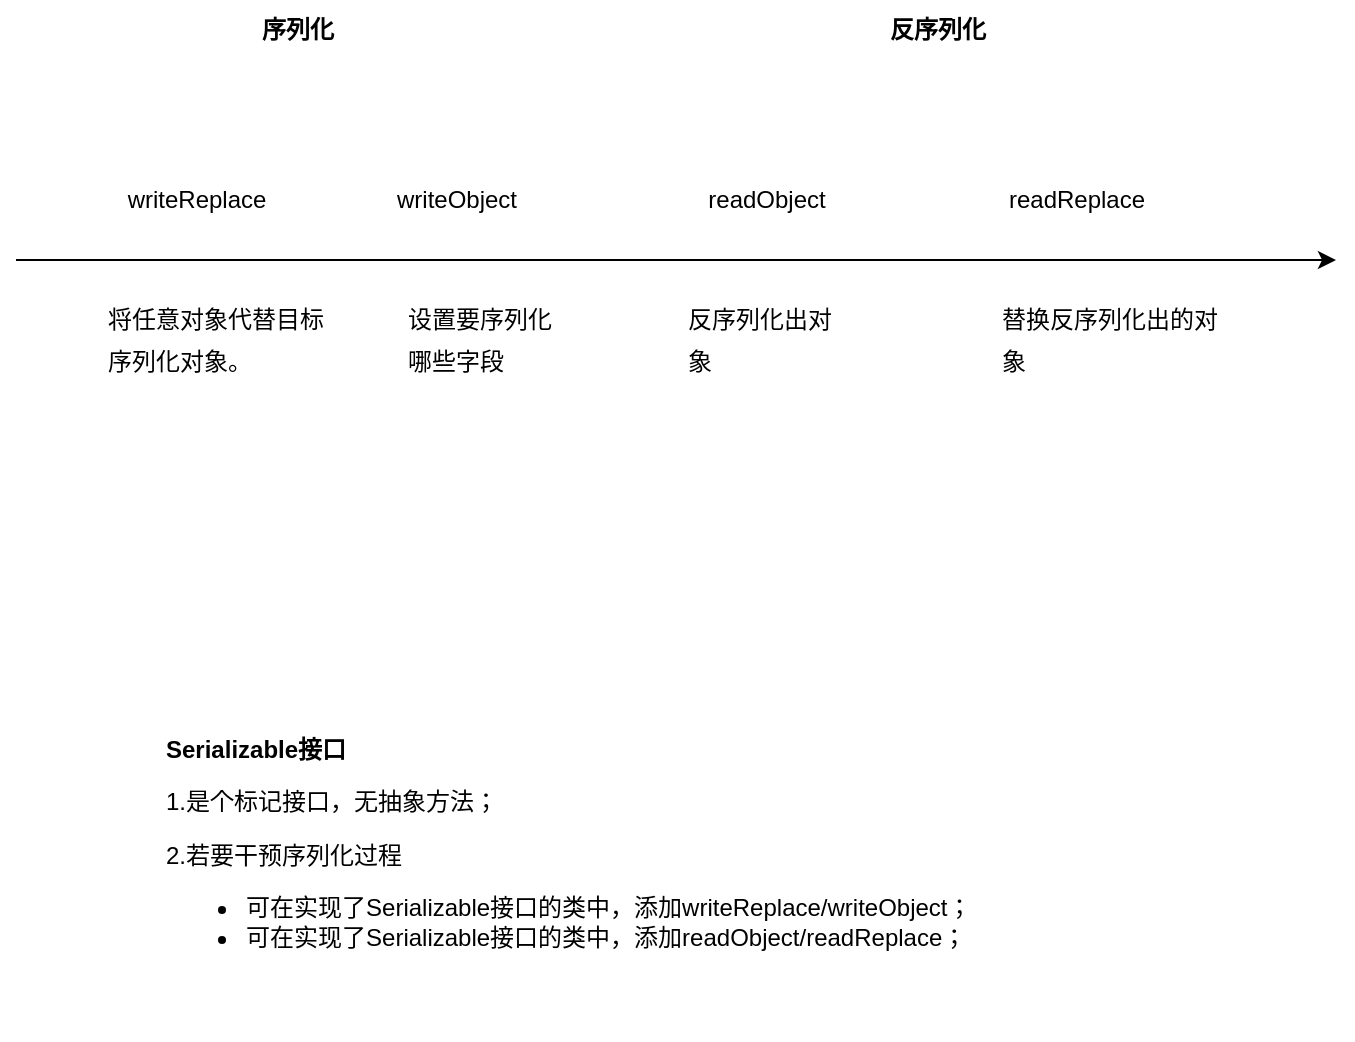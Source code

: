 <mxfile version="20.7.4" type="github">
  <diagram id="ZNxM2G3rRZDFVdf5SpDk" name="第 1 页">
    <mxGraphModel dx="1242" dy="705" grid="1" gridSize="10" guides="1" tooltips="1" connect="1" arrows="1" fold="1" page="1" pageScale="1" pageWidth="827" pageHeight="1169" math="0" shadow="0">
      <root>
        <mxCell id="0" />
        <mxCell id="1" parent="0" />
        <mxCell id="UzNGKg4tsw6Y8r-9Y7HO-1" value="" style="endArrow=classic;html=1;rounded=0;fontSize=12;" edge="1" parent="1">
          <mxGeometry width="50" height="50" relative="1" as="geometry">
            <mxPoint x="100" y="360" as="sourcePoint" />
            <mxPoint x="760" y="360" as="targetPoint" />
          </mxGeometry>
        </mxCell>
        <mxCell id="UzNGKg4tsw6Y8r-9Y7HO-2" value="&lt;b&gt;序列化&lt;/b&gt;" style="text;html=1;strokeColor=none;fillColor=none;align=center;verticalAlign=middle;whiteSpace=wrap;rounded=0;fontSize=12;" vertex="1" parent="1">
          <mxGeometry x="210" y="230" width="62" height="30" as="geometry" />
        </mxCell>
        <mxCell id="UzNGKg4tsw6Y8r-9Y7HO-3" value="反序列化" style="text;html=1;strokeColor=none;fillColor=none;align=center;verticalAlign=middle;whiteSpace=wrap;rounded=0;fontSize=12;fontStyle=1" vertex="1" parent="1">
          <mxGeometry x="530" y="230" width="62" height="30" as="geometry" />
        </mxCell>
        <mxCell id="UzNGKg4tsw6Y8r-9Y7HO-6" value="&lt;h1 style=&quot;font-size: 12px;&quot;&gt;&lt;span style=&quot;font-size: 12px;&quot;&gt;Serializable接口&lt;/span&gt;&lt;br style=&quot;font-size: 12px;&quot;&gt;&lt;/h1&gt;&lt;p style=&quot;font-size: 12px;&quot;&gt;1.是个标记接口，无抽象方法；&lt;/p&gt;&lt;p style=&quot;font-size: 12px;&quot;&gt;2.若要干预序列化过程&lt;/p&gt;&lt;p style=&quot;font-size: 12px;&quot;&gt;&lt;/p&gt;&lt;ul style=&quot;font-size: 12px;&quot;&gt;&lt;li style=&quot;font-size: 12px;&quot;&gt;可在实现了&lt;span style=&quot;background-color: initial; font-size: 12px;&quot;&gt;Serializable接口的类中，添加writeReplace/writeObject；&lt;/span&gt;&lt;/li&gt;&lt;li style=&quot;font-size: 12px;&quot;&gt;可在实现了&lt;span style=&quot;border-color: var(--border-color); background-color: initial; font-size: 12px;&quot;&gt;Serializable接口的类中，添加readObject/readReplace；&lt;/span&gt;&lt;/li&gt;&lt;/ul&gt;&lt;p style=&quot;font-size: 12px;&quot;&gt;&lt;/p&gt;" style="text;html=1;strokeColor=none;fillColor=none;spacing=5;spacingTop=-20;whiteSpace=wrap;overflow=hidden;rounded=0;fontSize=12;" vertex="1" parent="1">
          <mxGeometry x="170" y="600" width="520" height="150" as="geometry" />
        </mxCell>
        <mxCell id="UzNGKg4tsw6Y8r-9Y7HO-7" value="&lt;meta charset=&quot;utf-8&quot; style=&quot;font-size: 12px;&quot;&gt;&lt;article data-content=&quot;[{&amp;quot;type&amp;quot;:&amp;quot;block&amp;quot;,&amp;quot;id&amp;quot;:&amp;quot;h9pv-1676794430915&amp;quot;,&amp;quot;name&amp;quot;:&amp;quot;paragraph&amp;quot;,&amp;quot;data&amp;quot;:{&amp;quot;style&amp;quot;:{}},&amp;quot;nodes&amp;quot;:[{&amp;quot;type&amp;quot;:&amp;quot;text&amp;quot;,&amp;quot;id&amp;quot;:&amp;quot;i8FP-1676794430914&amp;quot;,&amp;quot;leaves&amp;quot;:[{&amp;quot;text&amp;quot;:&amp;quot;writeReplace&amp;quot;,&amp;quot;marks&amp;quot;:[]}]}],&amp;quot;state&amp;quot;:{}}]&quot; style=&quot;font-size: 12px;&quot;&gt;&lt;div style=&quot;line-height: 1.75; font-size: 12px; text-align: left;&quot;&gt;writeReplace&lt;/div&gt;&lt;/article&gt;" style="text;html=1;align=center;verticalAlign=middle;resizable=0;points=[];autosize=1;strokeColor=none;fillColor=none;fontSize=12;" vertex="1" parent="1">
          <mxGeometry x="145" y="315" width="90" height="30" as="geometry" />
        </mxCell>
        <mxCell id="UzNGKg4tsw6Y8r-9Y7HO-8" value="&lt;article data-content=&quot;[{&amp;quot;type&amp;quot;:&amp;quot;block&amp;quot;,&amp;quot;id&amp;quot;:&amp;quot;h9pv-1676794430915&amp;quot;,&amp;quot;name&amp;quot;:&amp;quot;paragraph&amp;quot;,&amp;quot;data&amp;quot;:{&amp;quot;style&amp;quot;:{}},&amp;quot;nodes&amp;quot;:[{&amp;quot;type&amp;quot;:&amp;quot;text&amp;quot;,&amp;quot;id&amp;quot;:&amp;quot;i8FP-1676794430914&amp;quot;,&amp;quot;leaves&amp;quot;:[{&amp;quot;text&amp;quot;:&amp;quot;writeReplace&amp;quot;,&amp;quot;marks&amp;quot;:[]}]}],&amp;quot;state&amp;quot;:{}}]&quot; style=&quot;font-size: 12px;&quot;&gt;&lt;div style=&quot;line-height: 1.75; font-size: 12px; text-align: left;&quot;&gt;writeObject&lt;/div&gt;&lt;/article&gt;" style="text;html=1;align=center;verticalAlign=middle;resizable=0;points=[];autosize=1;strokeColor=none;fillColor=none;fontSize=12;" vertex="1" parent="1">
          <mxGeometry x="280" y="315" width="80" height="30" as="geometry" />
        </mxCell>
        <mxCell id="UzNGKg4tsw6Y8r-9Y7HO-9" value="&lt;article data-content=&quot;[{&amp;quot;type&amp;quot;:&amp;quot;block&amp;quot;,&amp;quot;id&amp;quot;:&amp;quot;h9pv-1676794430915&amp;quot;,&amp;quot;name&amp;quot;:&amp;quot;paragraph&amp;quot;,&amp;quot;data&amp;quot;:{&amp;quot;style&amp;quot;:{}},&amp;quot;nodes&amp;quot;:[{&amp;quot;type&amp;quot;:&amp;quot;text&amp;quot;,&amp;quot;id&amp;quot;:&amp;quot;i8FP-1676794430914&amp;quot;,&amp;quot;leaves&amp;quot;:[{&amp;quot;text&amp;quot;:&amp;quot;writeReplace&amp;quot;,&amp;quot;marks&amp;quot;:[]}]}],&amp;quot;state&amp;quot;:{}}]&quot; style=&quot;font-size: 12px;&quot;&gt;&lt;div style=&quot;line-height: 1.75; font-size: 12px; text-align: left;&quot;&gt;readObject&lt;/div&gt;&lt;/article&gt;" style="text;html=1;align=center;verticalAlign=middle;resizable=0;points=[];autosize=1;strokeColor=none;fillColor=none;fontSize=12;" vertex="1" parent="1">
          <mxGeometry x="435" y="315" width="80" height="30" as="geometry" />
        </mxCell>
        <mxCell id="UzNGKg4tsw6Y8r-9Y7HO-10" value="&lt;article data-content=&quot;[{&amp;quot;type&amp;quot;:&amp;quot;block&amp;quot;,&amp;quot;id&amp;quot;:&amp;quot;h9pv-1676794430915&amp;quot;,&amp;quot;name&amp;quot;:&amp;quot;paragraph&amp;quot;,&amp;quot;data&amp;quot;:{&amp;quot;style&amp;quot;:{}},&amp;quot;nodes&amp;quot;:[{&amp;quot;type&amp;quot;:&amp;quot;text&amp;quot;,&amp;quot;id&amp;quot;:&amp;quot;i8FP-1676794430914&amp;quot;,&amp;quot;leaves&amp;quot;:[{&amp;quot;text&amp;quot;:&amp;quot;writeReplace&amp;quot;,&amp;quot;marks&amp;quot;:[]}]}],&amp;quot;state&amp;quot;:{}}]&quot; style=&quot;font-size: 12px;&quot;&gt;&lt;div style=&quot;line-height: 1.75; font-size: 12px; text-align: left;&quot;&gt;readReplace&lt;/div&gt;&lt;/article&gt;" style="text;html=1;align=center;verticalAlign=middle;resizable=0;points=[];autosize=1;strokeColor=none;fillColor=none;fontSize=12;" vertex="1" parent="1">
          <mxGeometry x="585" y="315" width="90" height="30" as="geometry" />
        </mxCell>
        <mxCell id="UzNGKg4tsw6Y8r-9Y7HO-11" value="&lt;article data-content=&quot;[{&amp;quot;type&amp;quot;:&amp;quot;block&amp;quot;,&amp;quot;id&amp;quot;:&amp;quot;NLdC-1676794239760&amp;quot;,&amp;quot;name&amp;quot;:&amp;quot;paragraph&amp;quot;,&amp;quot;data&amp;quot;:{&amp;quot;version&amp;quot;:1,&amp;quot;style&amp;quot;:{}},&amp;quot;nodes&amp;quot;:[{&amp;quot;type&amp;quot;:&amp;quot;text&amp;quot;,&amp;quot;id&amp;quot;:&amp;quot;OHDT-1676794239759&amp;quot;,&amp;quot;leaves&amp;quot;:[{&amp;quot;text&amp;quot;:&amp;quot;将任意对象代替目标序列化对象。&amp;quot;,&amp;quot;marks&amp;quot;:[]}]}],&amp;quot;state&amp;quot;:{}}]&quot; style=&quot;font-size: 12px;&quot;&gt;&lt;div style=&quot;line-height: 1.75; font-size: 12px; text-align: left;&quot;&gt;将任意对象代替目标序列化对象。&lt;/div&gt;&lt;/article&gt;" style="text;html=1;strokeColor=none;fillColor=none;align=center;verticalAlign=middle;whiteSpace=wrap;rounded=0;fontSize=12;" vertex="1" parent="1">
          <mxGeometry x="145" y="390" width="120" height="20" as="geometry" />
        </mxCell>
        <mxCell id="UzNGKg4tsw6Y8r-9Y7HO-13" value="&lt;article data-content=&quot;[{&amp;quot;type&amp;quot;:&amp;quot;block&amp;quot;,&amp;quot;id&amp;quot;:&amp;quot;NLdC-1676794239760&amp;quot;,&amp;quot;name&amp;quot;:&amp;quot;paragraph&amp;quot;,&amp;quot;data&amp;quot;:{&amp;quot;version&amp;quot;:1,&amp;quot;style&amp;quot;:{}},&amp;quot;nodes&amp;quot;:[{&amp;quot;type&amp;quot;:&amp;quot;text&amp;quot;,&amp;quot;id&amp;quot;:&amp;quot;OHDT-1676794239759&amp;quot;,&amp;quot;leaves&amp;quot;:[{&amp;quot;text&amp;quot;:&amp;quot;将任意对象代替目标序列化对象。&amp;quot;,&amp;quot;marks&amp;quot;:[]}]}],&amp;quot;state&amp;quot;:{}}]&quot; style=&quot;font-size: 12px;&quot;&gt;&lt;div style=&quot;line-height: 1.75; font-size: 12px; text-align: left;&quot;&gt;反序列化出对象&lt;/div&gt;&lt;/article&gt;" style="text;html=1;strokeColor=none;fillColor=none;align=center;verticalAlign=middle;whiteSpace=wrap;rounded=0;fontSize=12;" vertex="1" parent="1">
          <mxGeometry x="435" y="390" width="85" height="20" as="geometry" />
        </mxCell>
        <mxCell id="UzNGKg4tsw6Y8r-9Y7HO-14" value="&lt;article data-content=&quot;[{&amp;quot;type&amp;quot;:&amp;quot;block&amp;quot;,&amp;quot;id&amp;quot;:&amp;quot;NLdC-1676794239760&amp;quot;,&amp;quot;name&amp;quot;:&amp;quot;paragraph&amp;quot;,&amp;quot;data&amp;quot;:{&amp;quot;version&amp;quot;:1,&amp;quot;style&amp;quot;:{}},&amp;quot;nodes&amp;quot;:[{&amp;quot;type&amp;quot;:&amp;quot;text&amp;quot;,&amp;quot;id&amp;quot;:&amp;quot;OHDT-1676794239759&amp;quot;,&amp;quot;leaves&amp;quot;:[{&amp;quot;text&amp;quot;:&amp;quot;将任意对象代替目标序列化对象。&amp;quot;,&amp;quot;marks&amp;quot;:[]}]}],&amp;quot;state&amp;quot;:{}}]&quot; style=&quot;font-size: 12px;&quot;&gt;&lt;div style=&quot;line-height: 1.75; font-size: 12px; text-align: left;&quot;&gt;替换&lt;span style=&quot;background-color: initial; font-size: 12px;&quot;&gt;反序列化出的对象&lt;/span&gt;&lt;/div&gt;&lt;/article&gt;" style="text;html=1;strokeColor=none;fillColor=none;align=center;verticalAlign=middle;whiteSpace=wrap;rounded=0;fontSize=12;" vertex="1" parent="1">
          <mxGeometry x="592" y="390" width="120" height="20" as="geometry" />
        </mxCell>
        <mxCell id="UzNGKg4tsw6Y8r-9Y7HO-15" value="&lt;article data-content=&quot;[{&amp;quot;type&amp;quot;:&amp;quot;block&amp;quot;,&amp;quot;id&amp;quot;:&amp;quot;NLdC-1676794239760&amp;quot;,&amp;quot;name&amp;quot;:&amp;quot;paragraph&amp;quot;,&amp;quot;data&amp;quot;:{&amp;quot;version&amp;quot;:1,&amp;quot;style&amp;quot;:{}},&amp;quot;nodes&amp;quot;:[{&amp;quot;type&amp;quot;:&amp;quot;text&amp;quot;,&amp;quot;id&amp;quot;:&amp;quot;OHDT-1676794239759&amp;quot;,&amp;quot;leaves&amp;quot;:[{&amp;quot;text&amp;quot;:&amp;quot;将任意对象代替目标序列化对象。&amp;quot;,&amp;quot;marks&amp;quot;:[]}]}],&amp;quot;state&amp;quot;:{}}]&quot; style=&quot;font-size: 12px;&quot;&gt;&lt;div style=&quot;line-height: 1.75; font-size: 12px; text-align: left;&quot;&gt;&lt;span style=&quot;font-size: 12px; background-color: initial;&quot;&gt;设置要序列化&lt;/span&gt;&lt;/div&gt;&lt;div style=&quot;border-color: var(--border-color); line-height: 1.75; font-size: 12px; text-align: left;&quot;&gt;哪些字段&lt;/div&gt;&lt;/article&gt;" style="text;html=1;strokeColor=none;fillColor=none;align=center;verticalAlign=middle;whiteSpace=wrap;rounded=0;fontSize=12;" vertex="1" parent="1">
          <mxGeometry x="272" y="390" width="120" height="20" as="geometry" />
        </mxCell>
      </root>
    </mxGraphModel>
  </diagram>
</mxfile>
